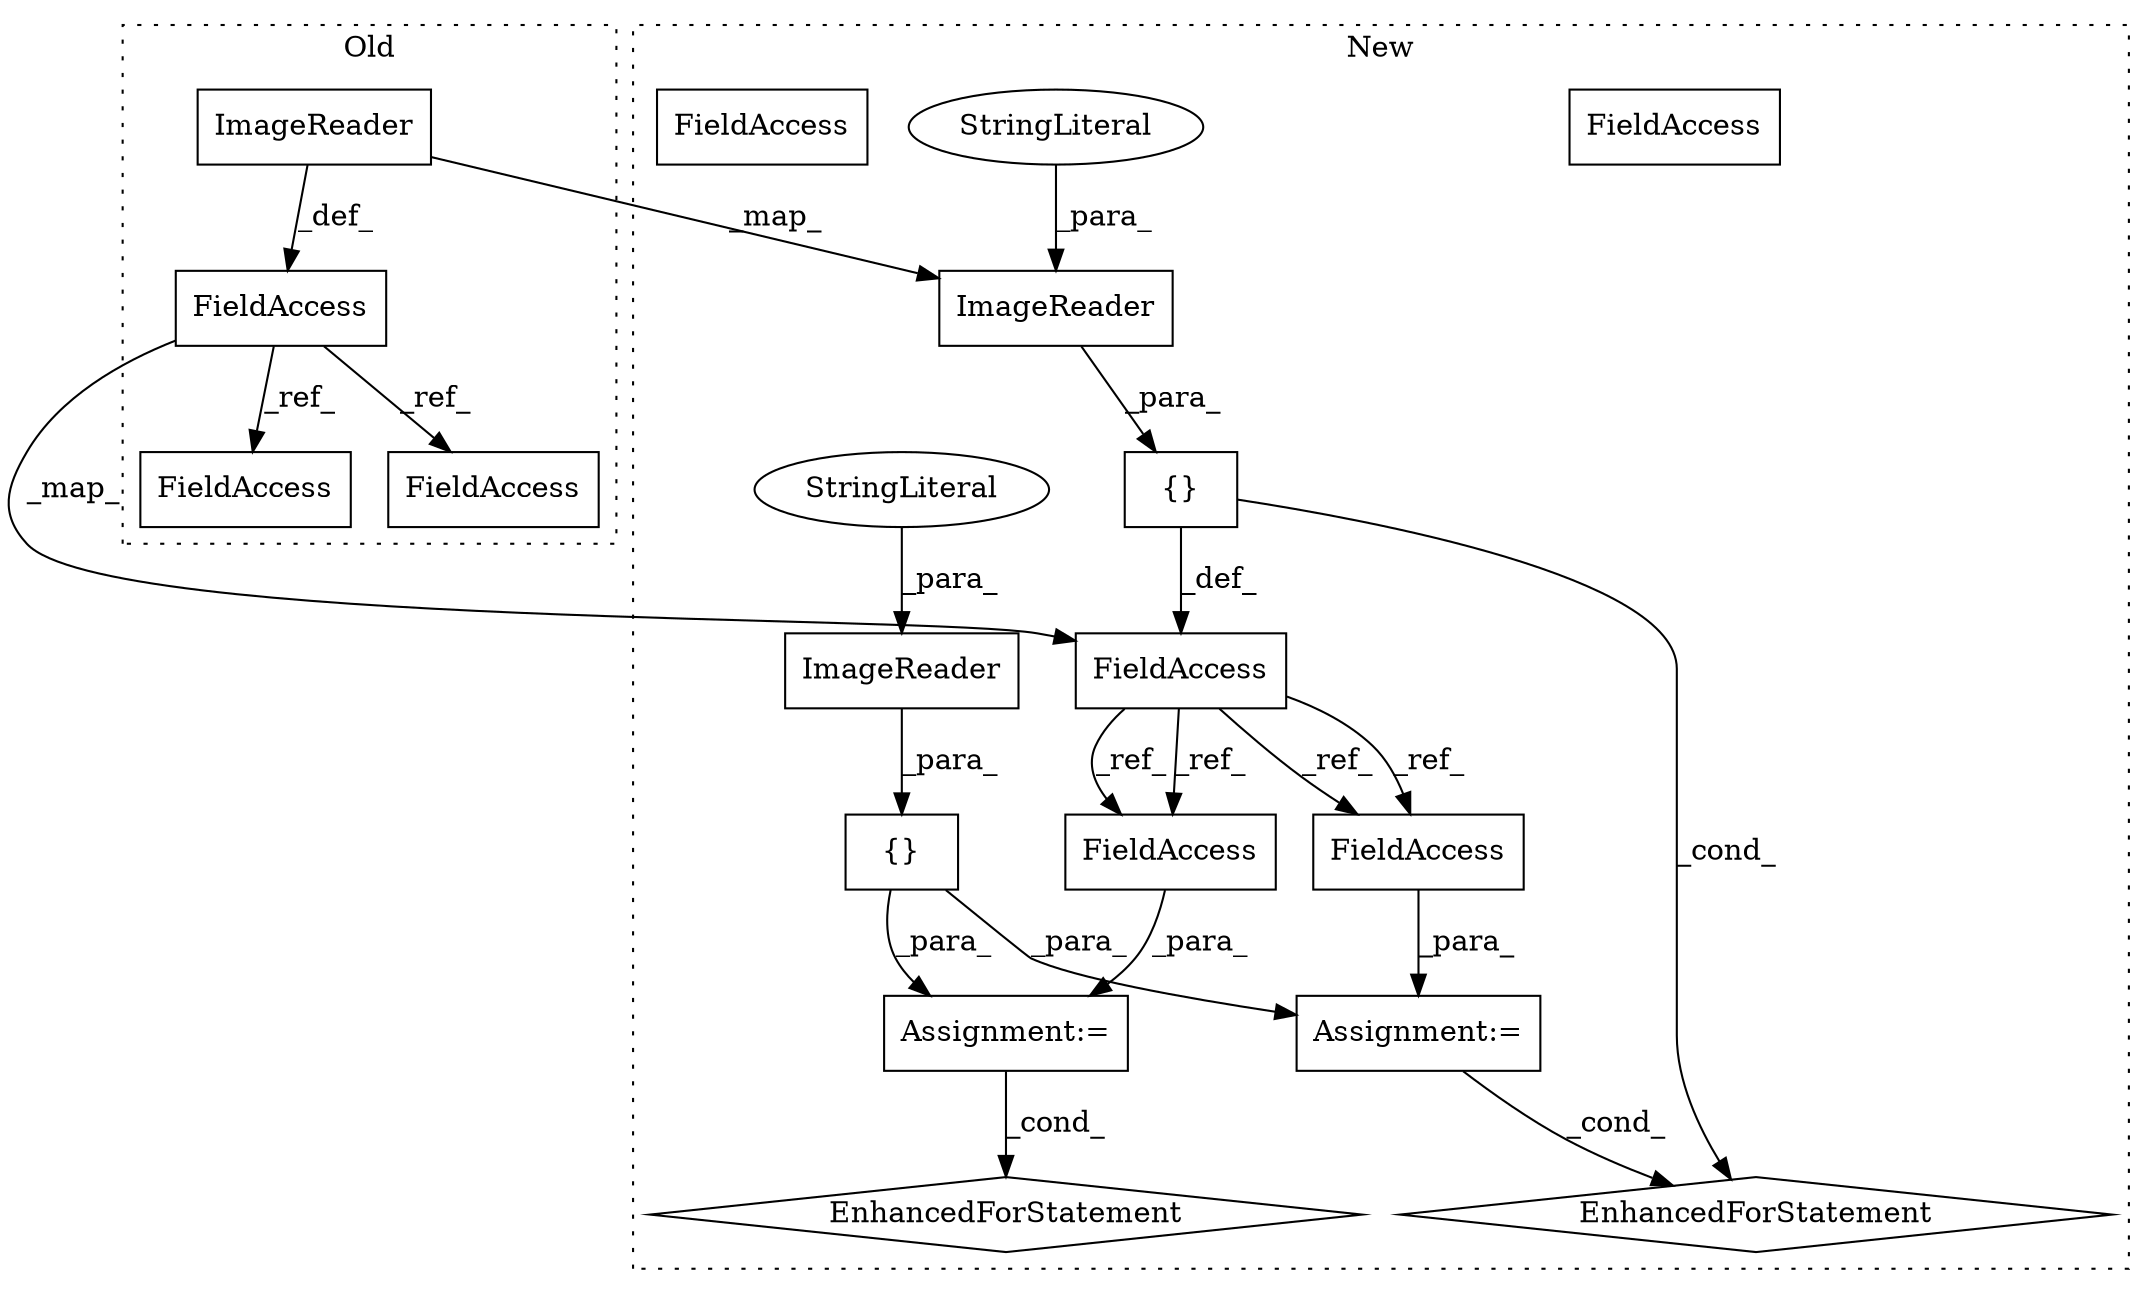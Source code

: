 digraph G {
subgraph cluster0 {
1 [label="ImageReader" a="32" s="3298,3331" l="12,1" shape="box"];
12 [label="FieldAccess" a="22" s="3286" l="11" shape="box"];
13 [label="FieldAccess" a="22" s="3344" l="11" shape="box"];
14 [label="FieldAccess" a="22" s="5141" l="11" shape="box"];
label = "Old";
style="dotted";
}
subgraph cluster1 {
2 [label="ImageReader" a="32" s="3436,3476" l="12,1" shape="box"];
3 [label="Assignment:=" a="7" s="3490,3601" l="53,2" shape="box"];
4 [label="{}" a="4" s="3435,3477" l="1,1" shape="box"];
5 [label="EnhancedForStatement" a="70" s="3490,3601" l="53,2" shape="diamond"];
6 [label="{}" a="4" s="3303,3382" l="1,1" shape="box"];
7 [label="FieldAccess" a="22" s="3589" l="12" shape="box"];
8 [label="StringLiteral" a="45" s="3470" l="6" shape="ellipse"];
9 [label="ImageReader" a="32" s="3304,3339" l="12,1" shape="box"];
10 [label="StringLiteral" a="45" s="3332" l="7" shape="ellipse"];
11 [label="FieldAccess" a="22" s="3405" l="12" shape="box"];
15 [label="EnhancedForStatement" a="70" s="5409,5520" l="53,2" shape="diamond"];
16 [label="FieldAccess" a="22" s="5508" l="12" shape="box"];
17 [label="Assignment:=" a="7" s="5409,5520" l="53,2" shape="box"];
18 [label="FieldAccess" a="22" s="3589" l="12" shape="box"];
19 [label="FieldAccess" a="22" s="5508" l="12" shape="box"];
label = "New";
style="dotted";
}
1 -> 2 [label="_map_"];
1 -> 12 [label="_def_"];
2 -> 4 [label="_para_"];
3 -> 5 [label="_cond_"];
4 -> 11 [label="_def_"];
4 -> 5 [label="_cond_"];
6 -> 3 [label="_para_"];
6 -> 17 [label="_para_"];
8 -> 2 [label="_para_"];
9 -> 6 [label="_para_"];
10 -> 9 [label="_para_"];
11 -> 19 [label="_ref_"];
11 -> 19 [label="_ref_"];
11 -> 18 [label="_ref_"];
11 -> 18 [label="_ref_"];
12 -> 11 [label="_map_"];
12 -> 14 [label="_ref_"];
12 -> 13 [label="_ref_"];
17 -> 15 [label="_cond_"];
18 -> 3 [label="_para_"];
19 -> 17 [label="_para_"];
}